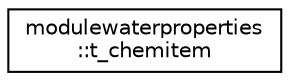 digraph "Graphical Class Hierarchy"
{
 // LATEX_PDF_SIZE
  edge [fontname="Helvetica",fontsize="10",labelfontname="Helvetica",labelfontsize="10"];
  node [fontname="Helvetica",fontsize="10",shape=record];
  rankdir="LR";
  Node0 [label="modulewaterproperties\l::t_chemitem",height=0.2,width=0.4,color="black", fillcolor="white", style="filled",URL="$structmodulewaterproperties_1_1t__chemitem.html",tooltip=" "];
}
